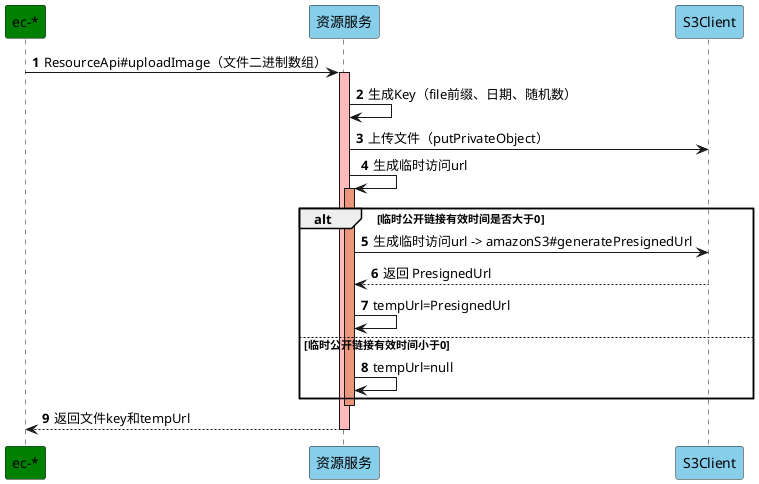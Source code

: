@startuml
'https://plantuml.com/sequence-diagram

autonumber
participant "ec-*" as Service #green
participant "资源服务" as Resource #skyblue
participant "S3Client" as S3 #skyblue
Service -> Resource: ResourceApi#uploadImage（文件二进制数组）
activate Resource #FFBBBB
Resource -> Resource: 生成Key（file前缀、日期、随机数）
Resource -> S3: 上传文件（putPrivateObject）
Resource -> Resource: 生成临时访问url
activate Resource #DarkSalmon
alt 临时公开链接有效时间是否大于0
Resource -> S3: 生成临时访问url -> amazonS3#generatePresignedUrl
S3 --> Resource: 返回 PresignedUrl
Resource -> Resource: tempUrl=PresignedUrl
else 临时公开链接有效时间小于0
Resource -> Resource: tempUrl=null
end
deactivate Resource #DarkSalmon
Resource --> Service: 返回文件key和tempUrl
deactivate Resource #FFBBBB
@enduml